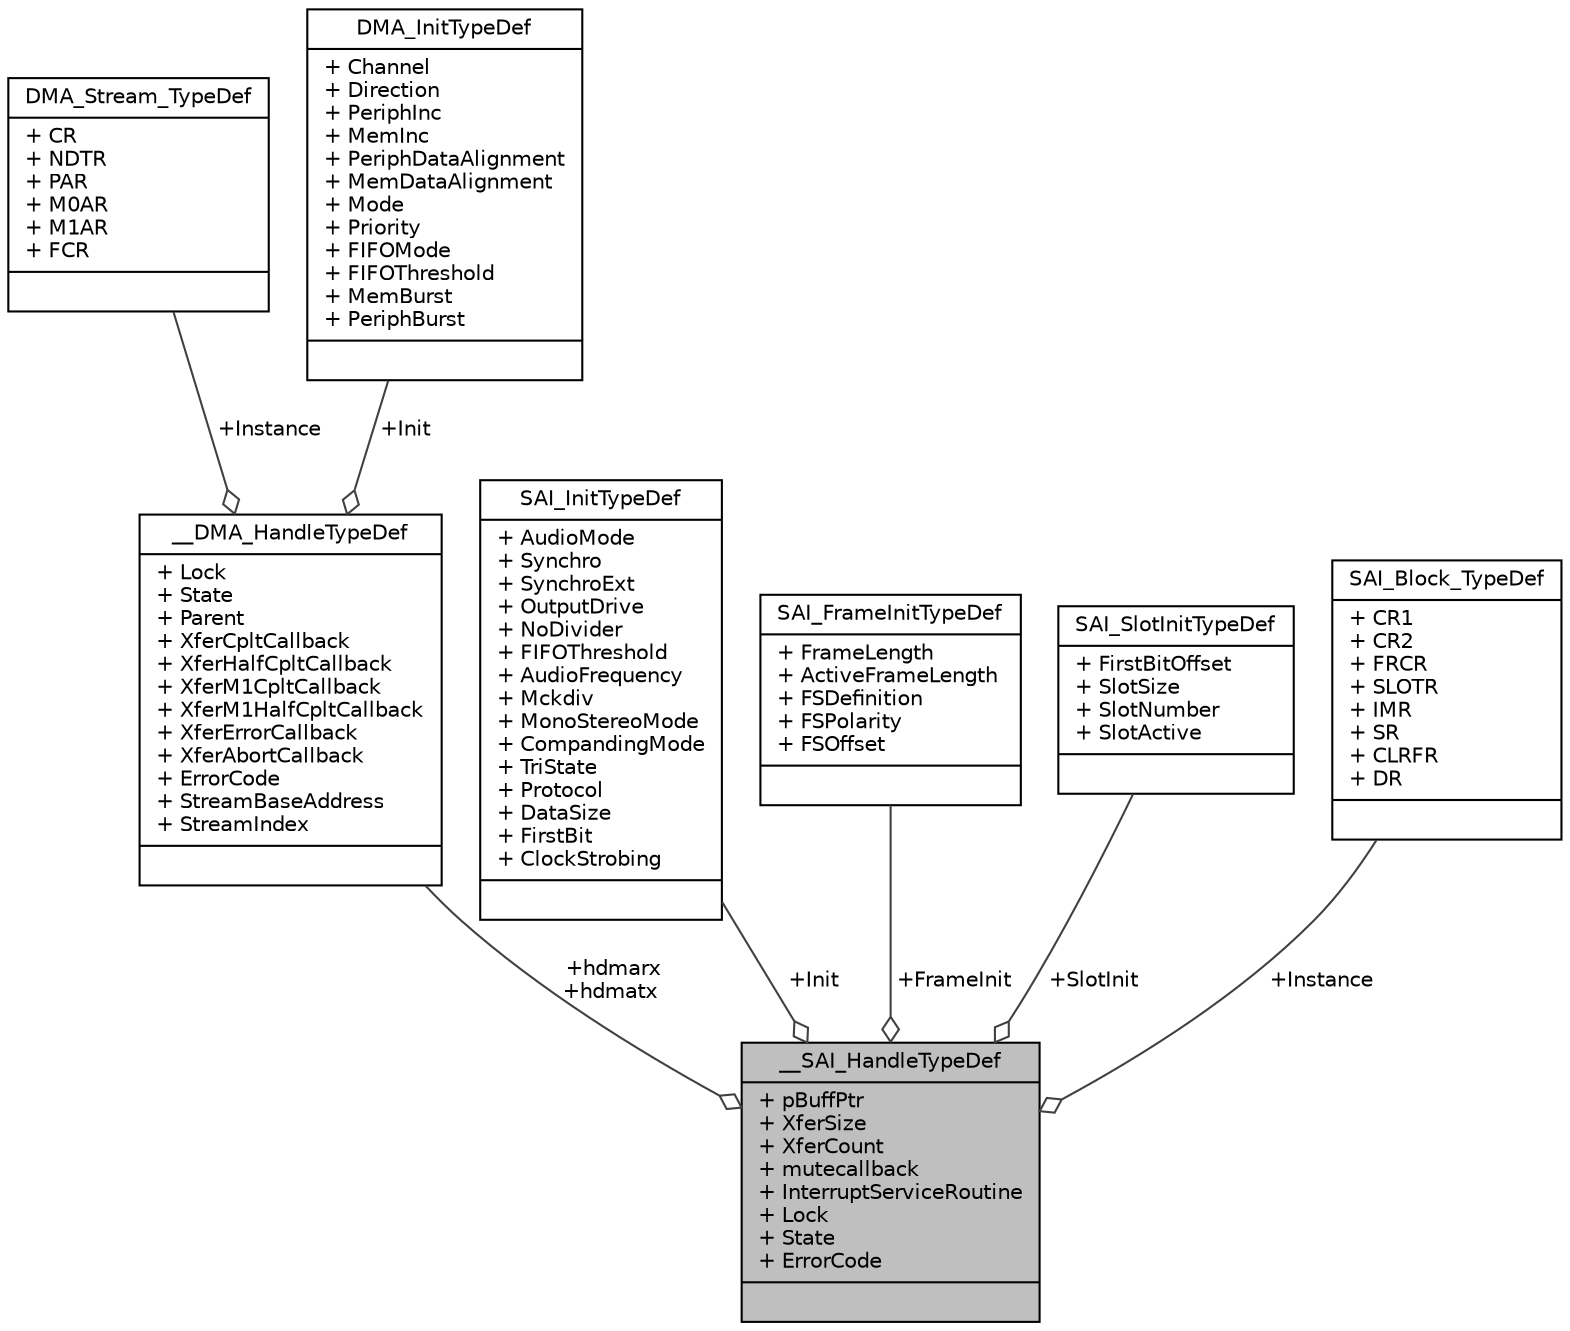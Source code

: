 digraph "__SAI_HandleTypeDef"
{
  edge [fontname="Helvetica",fontsize="10",labelfontname="Helvetica",labelfontsize="10"];
  node [fontname="Helvetica",fontsize="10",shape=record];
  Node1 [label="{__SAI_HandleTypeDef\n|+ pBuffPtr\l+ XferSize\l+ XferCount\l+ mutecallback\l+ InterruptServiceRoutine\l+ Lock\l+ State\l+ ErrorCode\l|}",height=0.2,width=0.4,color="black", fillcolor="grey75", style="filled", fontcolor="black"];
  Node2 -> Node1 [color="grey25",fontsize="10",style="solid",label=" +hdmarx\n+hdmatx" ,arrowhead="odiamond",fontname="Helvetica"];
  Node2 [label="{__DMA_HandleTypeDef\n|+ Lock\l+ State\l+ Parent\l+ XferCpltCallback\l+ XferHalfCpltCallback\l+ XferM1CpltCallback\l+ XferM1HalfCpltCallback\l+ XferErrorCallback\l+ XferAbortCallback\l+ ErrorCode\l+ StreamBaseAddress\l+ StreamIndex\l|}",height=0.2,width=0.4,color="black", fillcolor="white", style="filled",URL="$struct_____d_m_a___handle_type_def.html",tooltip="DMA handle Structure definition. "];
  Node3 -> Node2 [color="grey25",fontsize="10",style="solid",label=" +Instance" ,arrowhead="odiamond",fontname="Helvetica"];
  Node3 [label="{DMA_Stream_TypeDef\n|+ CR\l+ NDTR\l+ PAR\l+ M0AR\l+ M1AR\l+ FCR\l|}",height=0.2,width=0.4,color="black", fillcolor="white", style="filled",URL="$struct_d_m_a___stream___type_def.html",tooltip="DMA Controller. "];
  Node4 -> Node2 [color="grey25",fontsize="10",style="solid",label=" +Init" ,arrowhead="odiamond",fontname="Helvetica"];
  Node4 [label="{DMA_InitTypeDef\n|+ Channel\l+ Direction\l+ PeriphInc\l+ MemInc\l+ PeriphDataAlignment\l+ MemDataAlignment\l+ Mode\l+ Priority\l+ FIFOMode\l+ FIFOThreshold\l+ MemBurst\l+ PeriphBurst\l|}",height=0.2,width=0.4,color="black", fillcolor="white", style="filled",URL="$struct_d_m_a___init_type_def.html",tooltip="DMA Configuration Structure definition. "];
  Node5 -> Node1 [color="grey25",fontsize="10",style="solid",label=" +Init" ,arrowhead="odiamond",fontname="Helvetica"];
  Node5 [label="{SAI_InitTypeDef\n|+ AudioMode\l+ Synchro\l+ SynchroExt\l+ OutputDrive\l+ NoDivider\l+ FIFOThreshold\l+ AudioFrequency\l+ Mckdiv\l+ MonoStereoMode\l+ CompandingMode\l+ TriState\l+ Protocol\l+ DataSize\l+ FirstBit\l+ ClockStrobing\l|}",height=0.2,width=0.4,color="black", fillcolor="white", style="filled",URL="$struct_s_a_i___init_type_def.html"];
  Node6 -> Node1 [color="grey25",fontsize="10",style="solid",label=" +FrameInit" ,arrowhead="odiamond",fontname="Helvetica"];
  Node6 [label="{SAI_FrameInitTypeDef\n|+ FrameLength\l+ ActiveFrameLength\l+ FSDefinition\l+ FSPolarity\l+ FSOffset\l|}",height=0.2,width=0.4,color="black", fillcolor="white", style="filled",URL="$struct_s_a_i___frame_init_type_def.html"];
  Node7 -> Node1 [color="grey25",fontsize="10",style="solid",label=" +SlotInit" ,arrowhead="odiamond",fontname="Helvetica"];
  Node7 [label="{SAI_SlotInitTypeDef\n|+ FirstBitOffset\l+ SlotSize\l+ SlotNumber\l+ SlotActive\l|}",height=0.2,width=0.4,color="black", fillcolor="white", style="filled",URL="$struct_s_a_i___slot_init_type_def.html"];
  Node8 -> Node1 [color="grey25",fontsize="10",style="solid",label=" +Instance" ,arrowhead="odiamond",fontname="Helvetica"];
  Node8 [label="{SAI_Block_TypeDef\n|+ CR1\l+ CR2\l+ FRCR\l+ SLOTR\l+ IMR\l+ SR\l+ CLRFR\l+ DR\l|}",height=0.2,width=0.4,color="black", fillcolor="white", style="filled",URL="$struct_s_a_i___block___type_def.html"];
}
